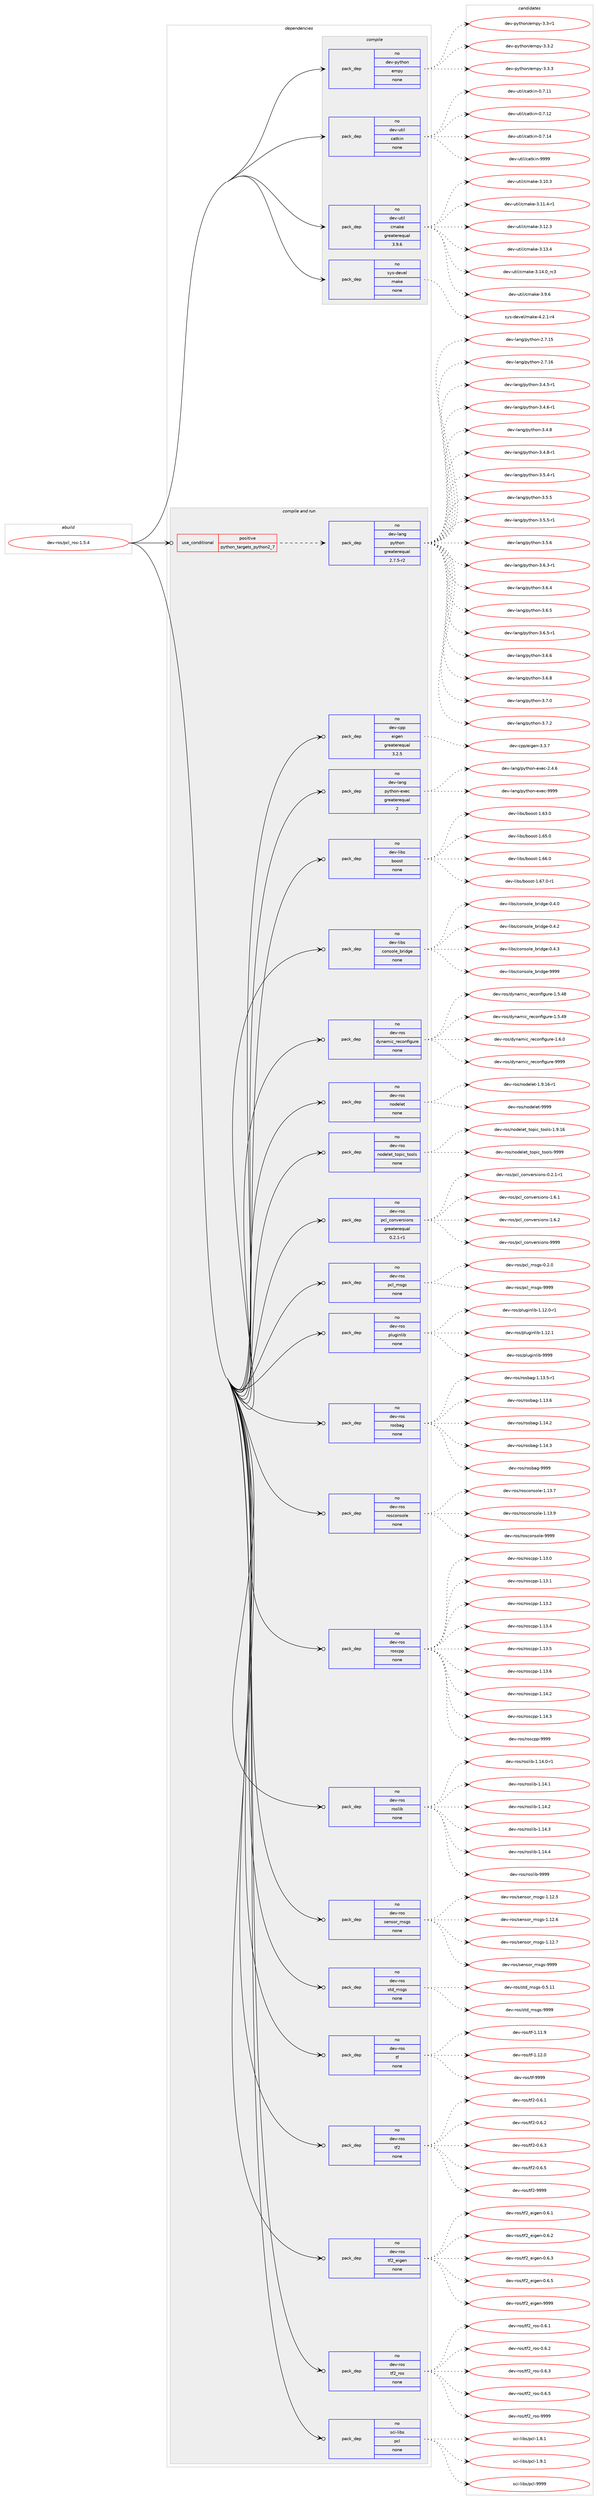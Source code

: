 digraph prolog {

# *************
# Graph options
# *************

newrank=true;
concentrate=true;
compound=true;
graph [rankdir=LR,fontname=Helvetica,fontsize=10,ranksep=1.5];#, ranksep=2.5, nodesep=0.2];
edge  [arrowhead=vee];
node  [fontname=Helvetica,fontsize=10];

# **********
# The ebuild
# **********

subgraph cluster_leftcol {
color=gray;
rank=same;
label=<<i>ebuild</i>>;
id [label="dev-ros/pcl_ros-1.5.4", color=red, width=4, href="../dev-ros/pcl_ros-1.5.4.svg"];
}

# ****************
# The dependencies
# ****************

subgraph cluster_midcol {
color=gray;
label=<<i>dependencies</i>>;
subgraph cluster_compile {
fillcolor="#eeeeee";
style=filled;
label=<<i>compile</i>>;
subgraph pack1048793 {
dependency1461510 [label=<<TABLE BORDER="0" CELLBORDER="1" CELLSPACING="0" CELLPADDING="4" WIDTH="220"><TR><TD ROWSPAN="6" CELLPADDING="30">pack_dep</TD></TR><TR><TD WIDTH="110">no</TD></TR><TR><TD>dev-python</TD></TR><TR><TD>empy</TD></TR><TR><TD>none</TD></TR><TR><TD></TD></TR></TABLE>>, shape=none, color=blue];
}
id:e -> dependency1461510:w [weight=20,style="solid",arrowhead="vee"];
subgraph pack1048794 {
dependency1461511 [label=<<TABLE BORDER="0" CELLBORDER="1" CELLSPACING="0" CELLPADDING="4" WIDTH="220"><TR><TD ROWSPAN="6" CELLPADDING="30">pack_dep</TD></TR><TR><TD WIDTH="110">no</TD></TR><TR><TD>dev-util</TD></TR><TR><TD>catkin</TD></TR><TR><TD>none</TD></TR><TR><TD></TD></TR></TABLE>>, shape=none, color=blue];
}
id:e -> dependency1461511:w [weight=20,style="solid",arrowhead="vee"];
subgraph pack1048795 {
dependency1461512 [label=<<TABLE BORDER="0" CELLBORDER="1" CELLSPACING="0" CELLPADDING="4" WIDTH="220"><TR><TD ROWSPAN="6" CELLPADDING="30">pack_dep</TD></TR><TR><TD WIDTH="110">no</TD></TR><TR><TD>dev-util</TD></TR><TR><TD>cmake</TD></TR><TR><TD>greaterequal</TD></TR><TR><TD>3.9.6</TD></TR></TABLE>>, shape=none, color=blue];
}
id:e -> dependency1461512:w [weight=20,style="solid",arrowhead="vee"];
subgraph pack1048796 {
dependency1461513 [label=<<TABLE BORDER="0" CELLBORDER="1" CELLSPACING="0" CELLPADDING="4" WIDTH="220"><TR><TD ROWSPAN="6" CELLPADDING="30">pack_dep</TD></TR><TR><TD WIDTH="110">no</TD></TR><TR><TD>sys-devel</TD></TR><TR><TD>make</TD></TR><TR><TD>none</TD></TR><TR><TD></TD></TR></TABLE>>, shape=none, color=blue];
}
id:e -> dependency1461513:w [weight=20,style="solid",arrowhead="vee"];
}
subgraph cluster_compileandrun {
fillcolor="#eeeeee";
style=filled;
label=<<i>compile and run</i>>;
subgraph cond389327 {
dependency1461514 [label=<<TABLE BORDER="0" CELLBORDER="1" CELLSPACING="0" CELLPADDING="4"><TR><TD ROWSPAN="3" CELLPADDING="10">use_conditional</TD></TR><TR><TD>positive</TD></TR><TR><TD>python_targets_python2_7</TD></TR></TABLE>>, shape=none, color=red];
subgraph pack1048797 {
dependency1461515 [label=<<TABLE BORDER="0" CELLBORDER="1" CELLSPACING="0" CELLPADDING="4" WIDTH="220"><TR><TD ROWSPAN="6" CELLPADDING="30">pack_dep</TD></TR><TR><TD WIDTH="110">no</TD></TR><TR><TD>dev-lang</TD></TR><TR><TD>python</TD></TR><TR><TD>greaterequal</TD></TR><TR><TD>2.7.5-r2</TD></TR></TABLE>>, shape=none, color=blue];
}
dependency1461514:e -> dependency1461515:w [weight=20,style="dashed",arrowhead="vee"];
}
id:e -> dependency1461514:w [weight=20,style="solid",arrowhead="odotvee"];
subgraph pack1048798 {
dependency1461516 [label=<<TABLE BORDER="0" CELLBORDER="1" CELLSPACING="0" CELLPADDING="4" WIDTH="220"><TR><TD ROWSPAN="6" CELLPADDING="30">pack_dep</TD></TR><TR><TD WIDTH="110">no</TD></TR><TR><TD>dev-cpp</TD></TR><TR><TD>eigen</TD></TR><TR><TD>greaterequal</TD></TR><TR><TD>3.2.5</TD></TR></TABLE>>, shape=none, color=blue];
}
id:e -> dependency1461516:w [weight=20,style="solid",arrowhead="odotvee"];
subgraph pack1048799 {
dependency1461517 [label=<<TABLE BORDER="0" CELLBORDER="1" CELLSPACING="0" CELLPADDING="4" WIDTH="220"><TR><TD ROWSPAN="6" CELLPADDING="30">pack_dep</TD></TR><TR><TD WIDTH="110">no</TD></TR><TR><TD>dev-lang</TD></TR><TR><TD>python-exec</TD></TR><TR><TD>greaterequal</TD></TR><TR><TD>2</TD></TR></TABLE>>, shape=none, color=blue];
}
id:e -> dependency1461517:w [weight=20,style="solid",arrowhead="odotvee"];
subgraph pack1048800 {
dependency1461518 [label=<<TABLE BORDER="0" CELLBORDER="1" CELLSPACING="0" CELLPADDING="4" WIDTH="220"><TR><TD ROWSPAN="6" CELLPADDING="30">pack_dep</TD></TR><TR><TD WIDTH="110">no</TD></TR><TR><TD>dev-libs</TD></TR><TR><TD>boost</TD></TR><TR><TD>none</TD></TR><TR><TD></TD></TR></TABLE>>, shape=none, color=blue];
}
id:e -> dependency1461518:w [weight=20,style="solid",arrowhead="odotvee"];
subgraph pack1048801 {
dependency1461519 [label=<<TABLE BORDER="0" CELLBORDER="1" CELLSPACING="0" CELLPADDING="4" WIDTH="220"><TR><TD ROWSPAN="6" CELLPADDING="30">pack_dep</TD></TR><TR><TD WIDTH="110">no</TD></TR><TR><TD>dev-libs</TD></TR><TR><TD>console_bridge</TD></TR><TR><TD>none</TD></TR><TR><TD></TD></TR></TABLE>>, shape=none, color=blue];
}
id:e -> dependency1461519:w [weight=20,style="solid",arrowhead="odotvee"];
subgraph pack1048802 {
dependency1461520 [label=<<TABLE BORDER="0" CELLBORDER="1" CELLSPACING="0" CELLPADDING="4" WIDTH="220"><TR><TD ROWSPAN="6" CELLPADDING="30">pack_dep</TD></TR><TR><TD WIDTH="110">no</TD></TR><TR><TD>dev-ros</TD></TR><TR><TD>dynamic_reconfigure</TD></TR><TR><TD>none</TD></TR><TR><TD></TD></TR></TABLE>>, shape=none, color=blue];
}
id:e -> dependency1461520:w [weight=20,style="solid",arrowhead="odotvee"];
subgraph pack1048803 {
dependency1461521 [label=<<TABLE BORDER="0" CELLBORDER="1" CELLSPACING="0" CELLPADDING="4" WIDTH="220"><TR><TD ROWSPAN="6" CELLPADDING="30">pack_dep</TD></TR><TR><TD WIDTH="110">no</TD></TR><TR><TD>dev-ros</TD></TR><TR><TD>nodelet</TD></TR><TR><TD>none</TD></TR><TR><TD></TD></TR></TABLE>>, shape=none, color=blue];
}
id:e -> dependency1461521:w [weight=20,style="solid",arrowhead="odotvee"];
subgraph pack1048804 {
dependency1461522 [label=<<TABLE BORDER="0" CELLBORDER="1" CELLSPACING="0" CELLPADDING="4" WIDTH="220"><TR><TD ROWSPAN="6" CELLPADDING="30">pack_dep</TD></TR><TR><TD WIDTH="110">no</TD></TR><TR><TD>dev-ros</TD></TR><TR><TD>nodelet_topic_tools</TD></TR><TR><TD>none</TD></TR><TR><TD></TD></TR></TABLE>>, shape=none, color=blue];
}
id:e -> dependency1461522:w [weight=20,style="solid",arrowhead="odotvee"];
subgraph pack1048805 {
dependency1461523 [label=<<TABLE BORDER="0" CELLBORDER="1" CELLSPACING="0" CELLPADDING="4" WIDTH="220"><TR><TD ROWSPAN="6" CELLPADDING="30">pack_dep</TD></TR><TR><TD WIDTH="110">no</TD></TR><TR><TD>dev-ros</TD></TR><TR><TD>pcl_conversions</TD></TR><TR><TD>greaterequal</TD></TR><TR><TD>0.2.1-r1</TD></TR></TABLE>>, shape=none, color=blue];
}
id:e -> dependency1461523:w [weight=20,style="solid",arrowhead="odotvee"];
subgraph pack1048806 {
dependency1461524 [label=<<TABLE BORDER="0" CELLBORDER="1" CELLSPACING="0" CELLPADDING="4" WIDTH="220"><TR><TD ROWSPAN="6" CELLPADDING="30">pack_dep</TD></TR><TR><TD WIDTH="110">no</TD></TR><TR><TD>dev-ros</TD></TR><TR><TD>pcl_msgs</TD></TR><TR><TD>none</TD></TR><TR><TD></TD></TR></TABLE>>, shape=none, color=blue];
}
id:e -> dependency1461524:w [weight=20,style="solid",arrowhead="odotvee"];
subgraph pack1048807 {
dependency1461525 [label=<<TABLE BORDER="0" CELLBORDER="1" CELLSPACING="0" CELLPADDING="4" WIDTH="220"><TR><TD ROWSPAN="6" CELLPADDING="30">pack_dep</TD></TR><TR><TD WIDTH="110">no</TD></TR><TR><TD>dev-ros</TD></TR><TR><TD>pluginlib</TD></TR><TR><TD>none</TD></TR><TR><TD></TD></TR></TABLE>>, shape=none, color=blue];
}
id:e -> dependency1461525:w [weight=20,style="solid",arrowhead="odotvee"];
subgraph pack1048808 {
dependency1461526 [label=<<TABLE BORDER="0" CELLBORDER="1" CELLSPACING="0" CELLPADDING="4" WIDTH="220"><TR><TD ROWSPAN="6" CELLPADDING="30">pack_dep</TD></TR><TR><TD WIDTH="110">no</TD></TR><TR><TD>dev-ros</TD></TR><TR><TD>rosbag</TD></TR><TR><TD>none</TD></TR><TR><TD></TD></TR></TABLE>>, shape=none, color=blue];
}
id:e -> dependency1461526:w [weight=20,style="solid",arrowhead="odotvee"];
subgraph pack1048809 {
dependency1461527 [label=<<TABLE BORDER="0" CELLBORDER="1" CELLSPACING="0" CELLPADDING="4" WIDTH="220"><TR><TD ROWSPAN="6" CELLPADDING="30">pack_dep</TD></TR><TR><TD WIDTH="110">no</TD></TR><TR><TD>dev-ros</TD></TR><TR><TD>rosconsole</TD></TR><TR><TD>none</TD></TR><TR><TD></TD></TR></TABLE>>, shape=none, color=blue];
}
id:e -> dependency1461527:w [weight=20,style="solid",arrowhead="odotvee"];
subgraph pack1048810 {
dependency1461528 [label=<<TABLE BORDER="0" CELLBORDER="1" CELLSPACING="0" CELLPADDING="4" WIDTH="220"><TR><TD ROWSPAN="6" CELLPADDING="30">pack_dep</TD></TR><TR><TD WIDTH="110">no</TD></TR><TR><TD>dev-ros</TD></TR><TR><TD>roscpp</TD></TR><TR><TD>none</TD></TR><TR><TD></TD></TR></TABLE>>, shape=none, color=blue];
}
id:e -> dependency1461528:w [weight=20,style="solid",arrowhead="odotvee"];
subgraph pack1048811 {
dependency1461529 [label=<<TABLE BORDER="0" CELLBORDER="1" CELLSPACING="0" CELLPADDING="4" WIDTH="220"><TR><TD ROWSPAN="6" CELLPADDING="30">pack_dep</TD></TR><TR><TD WIDTH="110">no</TD></TR><TR><TD>dev-ros</TD></TR><TR><TD>roslib</TD></TR><TR><TD>none</TD></TR><TR><TD></TD></TR></TABLE>>, shape=none, color=blue];
}
id:e -> dependency1461529:w [weight=20,style="solid",arrowhead="odotvee"];
subgraph pack1048812 {
dependency1461530 [label=<<TABLE BORDER="0" CELLBORDER="1" CELLSPACING="0" CELLPADDING="4" WIDTH="220"><TR><TD ROWSPAN="6" CELLPADDING="30">pack_dep</TD></TR><TR><TD WIDTH="110">no</TD></TR><TR><TD>dev-ros</TD></TR><TR><TD>sensor_msgs</TD></TR><TR><TD>none</TD></TR><TR><TD></TD></TR></TABLE>>, shape=none, color=blue];
}
id:e -> dependency1461530:w [weight=20,style="solid",arrowhead="odotvee"];
subgraph pack1048813 {
dependency1461531 [label=<<TABLE BORDER="0" CELLBORDER="1" CELLSPACING="0" CELLPADDING="4" WIDTH="220"><TR><TD ROWSPAN="6" CELLPADDING="30">pack_dep</TD></TR><TR><TD WIDTH="110">no</TD></TR><TR><TD>dev-ros</TD></TR><TR><TD>std_msgs</TD></TR><TR><TD>none</TD></TR><TR><TD></TD></TR></TABLE>>, shape=none, color=blue];
}
id:e -> dependency1461531:w [weight=20,style="solid",arrowhead="odotvee"];
subgraph pack1048814 {
dependency1461532 [label=<<TABLE BORDER="0" CELLBORDER="1" CELLSPACING="0" CELLPADDING="4" WIDTH="220"><TR><TD ROWSPAN="6" CELLPADDING="30">pack_dep</TD></TR><TR><TD WIDTH="110">no</TD></TR><TR><TD>dev-ros</TD></TR><TR><TD>tf</TD></TR><TR><TD>none</TD></TR><TR><TD></TD></TR></TABLE>>, shape=none, color=blue];
}
id:e -> dependency1461532:w [weight=20,style="solid",arrowhead="odotvee"];
subgraph pack1048815 {
dependency1461533 [label=<<TABLE BORDER="0" CELLBORDER="1" CELLSPACING="0" CELLPADDING="4" WIDTH="220"><TR><TD ROWSPAN="6" CELLPADDING="30">pack_dep</TD></TR><TR><TD WIDTH="110">no</TD></TR><TR><TD>dev-ros</TD></TR><TR><TD>tf2</TD></TR><TR><TD>none</TD></TR><TR><TD></TD></TR></TABLE>>, shape=none, color=blue];
}
id:e -> dependency1461533:w [weight=20,style="solid",arrowhead="odotvee"];
subgraph pack1048816 {
dependency1461534 [label=<<TABLE BORDER="0" CELLBORDER="1" CELLSPACING="0" CELLPADDING="4" WIDTH="220"><TR><TD ROWSPAN="6" CELLPADDING="30">pack_dep</TD></TR><TR><TD WIDTH="110">no</TD></TR><TR><TD>dev-ros</TD></TR><TR><TD>tf2_eigen</TD></TR><TR><TD>none</TD></TR><TR><TD></TD></TR></TABLE>>, shape=none, color=blue];
}
id:e -> dependency1461534:w [weight=20,style="solid",arrowhead="odotvee"];
subgraph pack1048817 {
dependency1461535 [label=<<TABLE BORDER="0" CELLBORDER="1" CELLSPACING="0" CELLPADDING="4" WIDTH="220"><TR><TD ROWSPAN="6" CELLPADDING="30">pack_dep</TD></TR><TR><TD WIDTH="110">no</TD></TR><TR><TD>dev-ros</TD></TR><TR><TD>tf2_ros</TD></TR><TR><TD>none</TD></TR><TR><TD></TD></TR></TABLE>>, shape=none, color=blue];
}
id:e -> dependency1461535:w [weight=20,style="solid",arrowhead="odotvee"];
subgraph pack1048818 {
dependency1461536 [label=<<TABLE BORDER="0" CELLBORDER="1" CELLSPACING="0" CELLPADDING="4" WIDTH="220"><TR><TD ROWSPAN="6" CELLPADDING="30">pack_dep</TD></TR><TR><TD WIDTH="110">no</TD></TR><TR><TD>sci-libs</TD></TR><TR><TD>pcl</TD></TR><TR><TD>none</TD></TR><TR><TD></TD></TR></TABLE>>, shape=none, color=blue];
}
id:e -> dependency1461536:w [weight=20,style="solid",arrowhead="odotvee"];
}
subgraph cluster_run {
fillcolor="#eeeeee";
style=filled;
label=<<i>run</i>>;
}
}

# **************
# The candidates
# **************

subgraph cluster_choices {
rank=same;
color=gray;
label=<<i>candidates</i>>;

subgraph choice1048793 {
color=black;
nodesep=1;
choice1001011184511212111610411111047101109112121455146514511449 [label="dev-python/empy-3.3-r1", color=red, width=4,href="../dev-python/empy-3.3-r1.svg"];
choice1001011184511212111610411111047101109112121455146514650 [label="dev-python/empy-3.3.2", color=red, width=4,href="../dev-python/empy-3.3.2.svg"];
choice1001011184511212111610411111047101109112121455146514651 [label="dev-python/empy-3.3.3", color=red, width=4,href="../dev-python/empy-3.3.3.svg"];
dependency1461510:e -> choice1001011184511212111610411111047101109112121455146514511449:w [style=dotted,weight="100"];
dependency1461510:e -> choice1001011184511212111610411111047101109112121455146514650:w [style=dotted,weight="100"];
dependency1461510:e -> choice1001011184511212111610411111047101109112121455146514651:w [style=dotted,weight="100"];
}
subgraph choice1048794 {
color=black;
nodesep=1;
choice1001011184511711610510847999711610710511045484655464949 [label="dev-util/catkin-0.7.11", color=red, width=4,href="../dev-util/catkin-0.7.11.svg"];
choice1001011184511711610510847999711610710511045484655464950 [label="dev-util/catkin-0.7.12", color=red, width=4,href="../dev-util/catkin-0.7.12.svg"];
choice1001011184511711610510847999711610710511045484655464952 [label="dev-util/catkin-0.7.14", color=red, width=4,href="../dev-util/catkin-0.7.14.svg"];
choice100101118451171161051084799971161071051104557575757 [label="dev-util/catkin-9999", color=red, width=4,href="../dev-util/catkin-9999.svg"];
dependency1461511:e -> choice1001011184511711610510847999711610710511045484655464949:w [style=dotted,weight="100"];
dependency1461511:e -> choice1001011184511711610510847999711610710511045484655464950:w [style=dotted,weight="100"];
dependency1461511:e -> choice1001011184511711610510847999711610710511045484655464952:w [style=dotted,weight="100"];
dependency1461511:e -> choice100101118451171161051084799971161071051104557575757:w [style=dotted,weight="100"];
}
subgraph choice1048795 {
color=black;
nodesep=1;
choice1001011184511711610510847991099710710145514649484651 [label="dev-util/cmake-3.10.3", color=red, width=4,href="../dev-util/cmake-3.10.3.svg"];
choice10010111845117116105108479910997107101455146494946524511449 [label="dev-util/cmake-3.11.4-r1", color=red, width=4,href="../dev-util/cmake-3.11.4-r1.svg"];
choice1001011184511711610510847991099710710145514649504651 [label="dev-util/cmake-3.12.3", color=red, width=4,href="../dev-util/cmake-3.12.3.svg"];
choice1001011184511711610510847991099710710145514649514652 [label="dev-util/cmake-3.13.4", color=red, width=4,href="../dev-util/cmake-3.13.4.svg"];
choice1001011184511711610510847991099710710145514649524648951149951 [label="dev-util/cmake-3.14.0_rc3", color=red, width=4,href="../dev-util/cmake-3.14.0_rc3.svg"];
choice10010111845117116105108479910997107101455146574654 [label="dev-util/cmake-3.9.6", color=red, width=4,href="../dev-util/cmake-3.9.6.svg"];
dependency1461512:e -> choice1001011184511711610510847991099710710145514649484651:w [style=dotted,weight="100"];
dependency1461512:e -> choice10010111845117116105108479910997107101455146494946524511449:w [style=dotted,weight="100"];
dependency1461512:e -> choice1001011184511711610510847991099710710145514649504651:w [style=dotted,weight="100"];
dependency1461512:e -> choice1001011184511711610510847991099710710145514649514652:w [style=dotted,weight="100"];
dependency1461512:e -> choice1001011184511711610510847991099710710145514649524648951149951:w [style=dotted,weight="100"];
dependency1461512:e -> choice10010111845117116105108479910997107101455146574654:w [style=dotted,weight="100"];
}
subgraph choice1048796 {
color=black;
nodesep=1;
choice1151211154510010111810110847109971071014552465046494511452 [label="sys-devel/make-4.2.1-r4", color=red, width=4,href="../sys-devel/make-4.2.1-r4.svg"];
dependency1461513:e -> choice1151211154510010111810110847109971071014552465046494511452:w [style=dotted,weight="100"];
}
subgraph choice1048797 {
color=black;
nodesep=1;
choice10010111845108971101034711212111610411111045504655464953 [label="dev-lang/python-2.7.15", color=red, width=4,href="../dev-lang/python-2.7.15.svg"];
choice10010111845108971101034711212111610411111045504655464954 [label="dev-lang/python-2.7.16", color=red, width=4,href="../dev-lang/python-2.7.16.svg"];
choice1001011184510897110103471121211161041111104551465246534511449 [label="dev-lang/python-3.4.5-r1", color=red, width=4,href="../dev-lang/python-3.4.5-r1.svg"];
choice1001011184510897110103471121211161041111104551465246544511449 [label="dev-lang/python-3.4.6-r1", color=red, width=4,href="../dev-lang/python-3.4.6-r1.svg"];
choice100101118451089711010347112121116104111110455146524656 [label="dev-lang/python-3.4.8", color=red, width=4,href="../dev-lang/python-3.4.8.svg"];
choice1001011184510897110103471121211161041111104551465246564511449 [label="dev-lang/python-3.4.8-r1", color=red, width=4,href="../dev-lang/python-3.4.8-r1.svg"];
choice1001011184510897110103471121211161041111104551465346524511449 [label="dev-lang/python-3.5.4-r1", color=red, width=4,href="../dev-lang/python-3.5.4-r1.svg"];
choice100101118451089711010347112121116104111110455146534653 [label="dev-lang/python-3.5.5", color=red, width=4,href="../dev-lang/python-3.5.5.svg"];
choice1001011184510897110103471121211161041111104551465346534511449 [label="dev-lang/python-3.5.5-r1", color=red, width=4,href="../dev-lang/python-3.5.5-r1.svg"];
choice100101118451089711010347112121116104111110455146534654 [label="dev-lang/python-3.5.6", color=red, width=4,href="../dev-lang/python-3.5.6.svg"];
choice1001011184510897110103471121211161041111104551465446514511449 [label="dev-lang/python-3.6.3-r1", color=red, width=4,href="../dev-lang/python-3.6.3-r1.svg"];
choice100101118451089711010347112121116104111110455146544652 [label="dev-lang/python-3.6.4", color=red, width=4,href="../dev-lang/python-3.6.4.svg"];
choice100101118451089711010347112121116104111110455146544653 [label="dev-lang/python-3.6.5", color=red, width=4,href="../dev-lang/python-3.6.5.svg"];
choice1001011184510897110103471121211161041111104551465446534511449 [label="dev-lang/python-3.6.5-r1", color=red, width=4,href="../dev-lang/python-3.6.5-r1.svg"];
choice100101118451089711010347112121116104111110455146544654 [label="dev-lang/python-3.6.6", color=red, width=4,href="../dev-lang/python-3.6.6.svg"];
choice100101118451089711010347112121116104111110455146544656 [label="dev-lang/python-3.6.8", color=red, width=4,href="../dev-lang/python-3.6.8.svg"];
choice100101118451089711010347112121116104111110455146554648 [label="dev-lang/python-3.7.0", color=red, width=4,href="../dev-lang/python-3.7.0.svg"];
choice100101118451089711010347112121116104111110455146554650 [label="dev-lang/python-3.7.2", color=red, width=4,href="../dev-lang/python-3.7.2.svg"];
dependency1461515:e -> choice10010111845108971101034711212111610411111045504655464953:w [style=dotted,weight="100"];
dependency1461515:e -> choice10010111845108971101034711212111610411111045504655464954:w [style=dotted,weight="100"];
dependency1461515:e -> choice1001011184510897110103471121211161041111104551465246534511449:w [style=dotted,weight="100"];
dependency1461515:e -> choice1001011184510897110103471121211161041111104551465246544511449:w [style=dotted,weight="100"];
dependency1461515:e -> choice100101118451089711010347112121116104111110455146524656:w [style=dotted,weight="100"];
dependency1461515:e -> choice1001011184510897110103471121211161041111104551465246564511449:w [style=dotted,weight="100"];
dependency1461515:e -> choice1001011184510897110103471121211161041111104551465346524511449:w [style=dotted,weight="100"];
dependency1461515:e -> choice100101118451089711010347112121116104111110455146534653:w [style=dotted,weight="100"];
dependency1461515:e -> choice1001011184510897110103471121211161041111104551465346534511449:w [style=dotted,weight="100"];
dependency1461515:e -> choice100101118451089711010347112121116104111110455146534654:w [style=dotted,weight="100"];
dependency1461515:e -> choice1001011184510897110103471121211161041111104551465446514511449:w [style=dotted,weight="100"];
dependency1461515:e -> choice100101118451089711010347112121116104111110455146544652:w [style=dotted,weight="100"];
dependency1461515:e -> choice100101118451089711010347112121116104111110455146544653:w [style=dotted,weight="100"];
dependency1461515:e -> choice1001011184510897110103471121211161041111104551465446534511449:w [style=dotted,weight="100"];
dependency1461515:e -> choice100101118451089711010347112121116104111110455146544654:w [style=dotted,weight="100"];
dependency1461515:e -> choice100101118451089711010347112121116104111110455146544656:w [style=dotted,weight="100"];
dependency1461515:e -> choice100101118451089711010347112121116104111110455146554648:w [style=dotted,weight="100"];
dependency1461515:e -> choice100101118451089711010347112121116104111110455146554650:w [style=dotted,weight="100"];
}
subgraph choice1048798 {
color=black;
nodesep=1;
choice100101118459911211247101105103101110455146514655 [label="dev-cpp/eigen-3.3.7", color=red, width=4,href="../dev-cpp/eigen-3.3.7.svg"];
dependency1461516:e -> choice100101118459911211247101105103101110455146514655:w [style=dotted,weight="100"];
}
subgraph choice1048799 {
color=black;
nodesep=1;
choice1001011184510897110103471121211161041111104510112010199455046524654 [label="dev-lang/python-exec-2.4.6", color=red, width=4,href="../dev-lang/python-exec-2.4.6.svg"];
choice10010111845108971101034711212111610411111045101120101994557575757 [label="dev-lang/python-exec-9999", color=red, width=4,href="../dev-lang/python-exec-9999.svg"];
dependency1461517:e -> choice1001011184510897110103471121211161041111104510112010199455046524654:w [style=dotted,weight="100"];
dependency1461517:e -> choice10010111845108971101034711212111610411111045101120101994557575757:w [style=dotted,weight="100"];
}
subgraph choice1048800 {
color=black;
nodesep=1;
choice1001011184510810598115479811111111511645494654514648 [label="dev-libs/boost-1.63.0", color=red, width=4,href="../dev-libs/boost-1.63.0.svg"];
choice1001011184510810598115479811111111511645494654534648 [label="dev-libs/boost-1.65.0", color=red, width=4,href="../dev-libs/boost-1.65.0.svg"];
choice1001011184510810598115479811111111511645494654544648 [label="dev-libs/boost-1.66.0", color=red, width=4,href="../dev-libs/boost-1.66.0.svg"];
choice10010111845108105981154798111111115116454946545546484511449 [label="dev-libs/boost-1.67.0-r1", color=red, width=4,href="../dev-libs/boost-1.67.0-r1.svg"];
dependency1461518:e -> choice1001011184510810598115479811111111511645494654514648:w [style=dotted,weight="100"];
dependency1461518:e -> choice1001011184510810598115479811111111511645494654534648:w [style=dotted,weight="100"];
dependency1461518:e -> choice1001011184510810598115479811111111511645494654544648:w [style=dotted,weight="100"];
dependency1461518:e -> choice10010111845108105981154798111111115116454946545546484511449:w [style=dotted,weight="100"];
}
subgraph choice1048801 {
color=black;
nodesep=1;
choice100101118451081059811547991111101151111081019598114105100103101454846524648 [label="dev-libs/console_bridge-0.4.0", color=red, width=4,href="../dev-libs/console_bridge-0.4.0.svg"];
choice100101118451081059811547991111101151111081019598114105100103101454846524650 [label="dev-libs/console_bridge-0.4.2", color=red, width=4,href="../dev-libs/console_bridge-0.4.2.svg"];
choice100101118451081059811547991111101151111081019598114105100103101454846524651 [label="dev-libs/console_bridge-0.4.3", color=red, width=4,href="../dev-libs/console_bridge-0.4.3.svg"];
choice1001011184510810598115479911111011511110810195981141051001031014557575757 [label="dev-libs/console_bridge-9999", color=red, width=4,href="../dev-libs/console_bridge-9999.svg"];
dependency1461519:e -> choice100101118451081059811547991111101151111081019598114105100103101454846524648:w [style=dotted,weight="100"];
dependency1461519:e -> choice100101118451081059811547991111101151111081019598114105100103101454846524650:w [style=dotted,weight="100"];
dependency1461519:e -> choice100101118451081059811547991111101151111081019598114105100103101454846524651:w [style=dotted,weight="100"];
dependency1461519:e -> choice1001011184510810598115479911111011511110810195981141051001031014557575757:w [style=dotted,weight="100"];
}
subgraph choice1048802 {
color=black;
nodesep=1;
choice10010111845114111115471001211109710910599951141019911111010210510311711410145494653465256 [label="dev-ros/dynamic_reconfigure-1.5.48", color=red, width=4,href="../dev-ros/dynamic_reconfigure-1.5.48.svg"];
choice10010111845114111115471001211109710910599951141019911111010210510311711410145494653465257 [label="dev-ros/dynamic_reconfigure-1.5.49", color=red, width=4,href="../dev-ros/dynamic_reconfigure-1.5.49.svg"];
choice100101118451141111154710012111097109105999511410199111110102105103117114101454946544648 [label="dev-ros/dynamic_reconfigure-1.6.0", color=red, width=4,href="../dev-ros/dynamic_reconfigure-1.6.0.svg"];
choice1001011184511411111547100121110971091059995114101991111101021051031171141014557575757 [label="dev-ros/dynamic_reconfigure-9999", color=red, width=4,href="../dev-ros/dynamic_reconfigure-9999.svg"];
dependency1461520:e -> choice10010111845114111115471001211109710910599951141019911111010210510311711410145494653465256:w [style=dotted,weight="100"];
dependency1461520:e -> choice10010111845114111115471001211109710910599951141019911111010210510311711410145494653465257:w [style=dotted,weight="100"];
dependency1461520:e -> choice100101118451141111154710012111097109105999511410199111110102105103117114101454946544648:w [style=dotted,weight="100"];
dependency1461520:e -> choice1001011184511411111547100121110971091059995114101991111101021051031171141014557575757:w [style=dotted,weight="100"];
}
subgraph choice1048803 {
color=black;
nodesep=1;
choice1001011184511411111547110111100101108101116454946574649544511449 [label="dev-ros/nodelet-1.9.16-r1", color=red, width=4,href="../dev-ros/nodelet-1.9.16-r1.svg"];
choice10010111845114111115471101111001011081011164557575757 [label="dev-ros/nodelet-9999", color=red, width=4,href="../dev-ros/nodelet-9999.svg"];
dependency1461521:e -> choice1001011184511411111547110111100101108101116454946574649544511449:w [style=dotted,weight="100"];
dependency1461521:e -> choice10010111845114111115471101111001011081011164557575757:w [style=dotted,weight="100"];
}
subgraph choice1048804 {
color=black;
nodesep=1;
choice100101118451141111154711011110010110810111695116111112105999511611111110811545494657464954 [label="dev-ros/nodelet_topic_tools-1.9.16", color=red, width=4,href="../dev-ros/nodelet_topic_tools-1.9.16.svg"];
choice10010111845114111115471101111001011081011169511611111210599951161111111081154557575757 [label="dev-ros/nodelet_topic_tools-9999", color=red, width=4,href="../dev-ros/nodelet_topic_tools-9999.svg"];
dependency1461522:e -> choice100101118451141111154711011110010110810111695116111112105999511611111110811545494657464954:w [style=dotted,weight="100"];
dependency1461522:e -> choice10010111845114111115471101111001011081011169511611111210599951161111111081154557575757:w [style=dotted,weight="100"];
}
subgraph choice1048805 {
color=black;
nodesep=1;
choice10010111845114111115471129910895991111101181011141151051111101154548465046494511449 [label="dev-ros/pcl_conversions-0.2.1-r1", color=red, width=4,href="../dev-ros/pcl_conversions-0.2.1-r1.svg"];
choice1001011184511411111547112991089599111110118101114115105111110115454946544649 [label="dev-ros/pcl_conversions-1.6.1", color=red, width=4,href="../dev-ros/pcl_conversions-1.6.1.svg"];
choice1001011184511411111547112991089599111110118101114115105111110115454946544650 [label="dev-ros/pcl_conversions-1.6.2", color=red, width=4,href="../dev-ros/pcl_conversions-1.6.2.svg"];
choice10010111845114111115471129910895991111101181011141151051111101154557575757 [label="dev-ros/pcl_conversions-9999", color=red, width=4,href="../dev-ros/pcl_conversions-9999.svg"];
dependency1461523:e -> choice10010111845114111115471129910895991111101181011141151051111101154548465046494511449:w [style=dotted,weight="100"];
dependency1461523:e -> choice1001011184511411111547112991089599111110118101114115105111110115454946544649:w [style=dotted,weight="100"];
dependency1461523:e -> choice1001011184511411111547112991089599111110118101114115105111110115454946544650:w [style=dotted,weight="100"];
dependency1461523:e -> choice10010111845114111115471129910895991111101181011141151051111101154557575757:w [style=dotted,weight="100"];
}
subgraph choice1048806 {
color=black;
nodesep=1;
choice10010111845114111115471129910895109115103115454846504648 [label="dev-ros/pcl_msgs-0.2.0", color=red, width=4,href="../dev-ros/pcl_msgs-0.2.0.svg"];
choice100101118451141111154711299108951091151031154557575757 [label="dev-ros/pcl_msgs-9999", color=red, width=4,href="../dev-ros/pcl_msgs-9999.svg"];
dependency1461524:e -> choice10010111845114111115471129910895109115103115454846504648:w [style=dotted,weight="100"];
dependency1461524:e -> choice100101118451141111154711299108951091151031154557575757:w [style=dotted,weight="100"];
}
subgraph choice1048807 {
color=black;
nodesep=1;
choice100101118451141111154711210811710310511010810598454946495046484511449 [label="dev-ros/pluginlib-1.12.0-r1", color=red, width=4,href="../dev-ros/pluginlib-1.12.0-r1.svg"];
choice10010111845114111115471121081171031051101081059845494649504649 [label="dev-ros/pluginlib-1.12.1", color=red, width=4,href="../dev-ros/pluginlib-1.12.1.svg"];
choice1001011184511411111547112108117103105110108105984557575757 [label="dev-ros/pluginlib-9999", color=red, width=4,href="../dev-ros/pluginlib-9999.svg"];
dependency1461525:e -> choice100101118451141111154711210811710310511010810598454946495046484511449:w [style=dotted,weight="100"];
dependency1461525:e -> choice10010111845114111115471121081171031051101081059845494649504649:w [style=dotted,weight="100"];
dependency1461525:e -> choice1001011184511411111547112108117103105110108105984557575757:w [style=dotted,weight="100"];
}
subgraph choice1048808 {
color=black;
nodesep=1;
choice10010111845114111115471141111159897103454946495146534511449 [label="dev-ros/rosbag-1.13.5-r1", color=red, width=4,href="../dev-ros/rosbag-1.13.5-r1.svg"];
choice1001011184511411111547114111115989710345494649514654 [label="dev-ros/rosbag-1.13.6", color=red, width=4,href="../dev-ros/rosbag-1.13.6.svg"];
choice1001011184511411111547114111115989710345494649524650 [label="dev-ros/rosbag-1.14.2", color=red, width=4,href="../dev-ros/rosbag-1.14.2.svg"];
choice1001011184511411111547114111115989710345494649524651 [label="dev-ros/rosbag-1.14.3", color=red, width=4,href="../dev-ros/rosbag-1.14.3.svg"];
choice100101118451141111154711411111598971034557575757 [label="dev-ros/rosbag-9999", color=red, width=4,href="../dev-ros/rosbag-9999.svg"];
dependency1461526:e -> choice10010111845114111115471141111159897103454946495146534511449:w [style=dotted,weight="100"];
dependency1461526:e -> choice1001011184511411111547114111115989710345494649514654:w [style=dotted,weight="100"];
dependency1461526:e -> choice1001011184511411111547114111115989710345494649524650:w [style=dotted,weight="100"];
dependency1461526:e -> choice1001011184511411111547114111115989710345494649524651:w [style=dotted,weight="100"];
dependency1461526:e -> choice100101118451141111154711411111598971034557575757:w [style=dotted,weight="100"];
}
subgraph choice1048809 {
color=black;
nodesep=1;
choice10010111845114111115471141111159911111011511110810145494649514655 [label="dev-ros/rosconsole-1.13.7", color=red, width=4,href="../dev-ros/rosconsole-1.13.7.svg"];
choice10010111845114111115471141111159911111011511110810145494649514657 [label="dev-ros/rosconsole-1.13.9", color=red, width=4,href="../dev-ros/rosconsole-1.13.9.svg"];
choice1001011184511411111547114111115991111101151111081014557575757 [label="dev-ros/rosconsole-9999", color=red, width=4,href="../dev-ros/rosconsole-9999.svg"];
dependency1461527:e -> choice10010111845114111115471141111159911111011511110810145494649514655:w [style=dotted,weight="100"];
dependency1461527:e -> choice10010111845114111115471141111159911111011511110810145494649514657:w [style=dotted,weight="100"];
dependency1461527:e -> choice1001011184511411111547114111115991111101151111081014557575757:w [style=dotted,weight="100"];
}
subgraph choice1048810 {
color=black;
nodesep=1;
choice10010111845114111115471141111159911211245494649514648 [label="dev-ros/roscpp-1.13.0", color=red, width=4,href="../dev-ros/roscpp-1.13.0.svg"];
choice10010111845114111115471141111159911211245494649514649 [label="dev-ros/roscpp-1.13.1", color=red, width=4,href="../dev-ros/roscpp-1.13.1.svg"];
choice10010111845114111115471141111159911211245494649514650 [label="dev-ros/roscpp-1.13.2", color=red, width=4,href="../dev-ros/roscpp-1.13.2.svg"];
choice10010111845114111115471141111159911211245494649514652 [label="dev-ros/roscpp-1.13.4", color=red, width=4,href="../dev-ros/roscpp-1.13.4.svg"];
choice10010111845114111115471141111159911211245494649514653 [label="dev-ros/roscpp-1.13.5", color=red, width=4,href="../dev-ros/roscpp-1.13.5.svg"];
choice10010111845114111115471141111159911211245494649514654 [label="dev-ros/roscpp-1.13.6", color=red, width=4,href="../dev-ros/roscpp-1.13.6.svg"];
choice10010111845114111115471141111159911211245494649524650 [label="dev-ros/roscpp-1.14.2", color=red, width=4,href="../dev-ros/roscpp-1.14.2.svg"];
choice10010111845114111115471141111159911211245494649524651 [label="dev-ros/roscpp-1.14.3", color=red, width=4,href="../dev-ros/roscpp-1.14.3.svg"];
choice1001011184511411111547114111115991121124557575757 [label="dev-ros/roscpp-9999", color=red, width=4,href="../dev-ros/roscpp-9999.svg"];
dependency1461528:e -> choice10010111845114111115471141111159911211245494649514648:w [style=dotted,weight="100"];
dependency1461528:e -> choice10010111845114111115471141111159911211245494649514649:w [style=dotted,weight="100"];
dependency1461528:e -> choice10010111845114111115471141111159911211245494649514650:w [style=dotted,weight="100"];
dependency1461528:e -> choice10010111845114111115471141111159911211245494649514652:w [style=dotted,weight="100"];
dependency1461528:e -> choice10010111845114111115471141111159911211245494649514653:w [style=dotted,weight="100"];
dependency1461528:e -> choice10010111845114111115471141111159911211245494649514654:w [style=dotted,weight="100"];
dependency1461528:e -> choice10010111845114111115471141111159911211245494649524650:w [style=dotted,weight="100"];
dependency1461528:e -> choice10010111845114111115471141111159911211245494649524651:w [style=dotted,weight="100"];
dependency1461528:e -> choice1001011184511411111547114111115991121124557575757:w [style=dotted,weight="100"];
}
subgraph choice1048811 {
color=black;
nodesep=1;
choice100101118451141111154711411111510810598454946495246484511449 [label="dev-ros/roslib-1.14.0-r1", color=red, width=4,href="../dev-ros/roslib-1.14.0-r1.svg"];
choice10010111845114111115471141111151081059845494649524649 [label="dev-ros/roslib-1.14.1", color=red, width=4,href="../dev-ros/roslib-1.14.1.svg"];
choice10010111845114111115471141111151081059845494649524650 [label="dev-ros/roslib-1.14.2", color=red, width=4,href="../dev-ros/roslib-1.14.2.svg"];
choice10010111845114111115471141111151081059845494649524651 [label="dev-ros/roslib-1.14.3", color=red, width=4,href="../dev-ros/roslib-1.14.3.svg"];
choice10010111845114111115471141111151081059845494649524652 [label="dev-ros/roslib-1.14.4", color=red, width=4,href="../dev-ros/roslib-1.14.4.svg"];
choice1001011184511411111547114111115108105984557575757 [label="dev-ros/roslib-9999", color=red, width=4,href="../dev-ros/roslib-9999.svg"];
dependency1461529:e -> choice100101118451141111154711411111510810598454946495246484511449:w [style=dotted,weight="100"];
dependency1461529:e -> choice10010111845114111115471141111151081059845494649524649:w [style=dotted,weight="100"];
dependency1461529:e -> choice10010111845114111115471141111151081059845494649524650:w [style=dotted,weight="100"];
dependency1461529:e -> choice10010111845114111115471141111151081059845494649524651:w [style=dotted,weight="100"];
dependency1461529:e -> choice10010111845114111115471141111151081059845494649524652:w [style=dotted,weight="100"];
dependency1461529:e -> choice1001011184511411111547114111115108105984557575757:w [style=dotted,weight="100"];
}
subgraph choice1048812 {
color=black;
nodesep=1;
choice10010111845114111115471151011101151111149510911510311545494649504653 [label="dev-ros/sensor_msgs-1.12.5", color=red, width=4,href="../dev-ros/sensor_msgs-1.12.5.svg"];
choice10010111845114111115471151011101151111149510911510311545494649504654 [label="dev-ros/sensor_msgs-1.12.6", color=red, width=4,href="../dev-ros/sensor_msgs-1.12.6.svg"];
choice10010111845114111115471151011101151111149510911510311545494649504655 [label="dev-ros/sensor_msgs-1.12.7", color=red, width=4,href="../dev-ros/sensor_msgs-1.12.7.svg"];
choice1001011184511411111547115101110115111114951091151031154557575757 [label="dev-ros/sensor_msgs-9999", color=red, width=4,href="../dev-ros/sensor_msgs-9999.svg"];
dependency1461530:e -> choice10010111845114111115471151011101151111149510911510311545494649504653:w [style=dotted,weight="100"];
dependency1461530:e -> choice10010111845114111115471151011101151111149510911510311545494649504654:w [style=dotted,weight="100"];
dependency1461530:e -> choice10010111845114111115471151011101151111149510911510311545494649504655:w [style=dotted,weight="100"];
dependency1461530:e -> choice1001011184511411111547115101110115111114951091151031154557575757:w [style=dotted,weight="100"];
}
subgraph choice1048813 {
color=black;
nodesep=1;
choice10010111845114111115471151161009510911510311545484653464949 [label="dev-ros/std_msgs-0.5.11", color=red, width=4,href="../dev-ros/std_msgs-0.5.11.svg"];
choice1001011184511411111547115116100951091151031154557575757 [label="dev-ros/std_msgs-9999", color=red, width=4,href="../dev-ros/std_msgs-9999.svg"];
dependency1461531:e -> choice10010111845114111115471151161009510911510311545484653464949:w [style=dotted,weight="100"];
dependency1461531:e -> choice1001011184511411111547115116100951091151031154557575757:w [style=dotted,weight="100"];
}
subgraph choice1048814 {
color=black;
nodesep=1;
choice100101118451141111154711610245494649494657 [label="dev-ros/tf-1.11.9", color=red, width=4,href="../dev-ros/tf-1.11.9.svg"];
choice100101118451141111154711610245494649504648 [label="dev-ros/tf-1.12.0", color=red, width=4,href="../dev-ros/tf-1.12.0.svg"];
choice10010111845114111115471161024557575757 [label="dev-ros/tf-9999", color=red, width=4,href="../dev-ros/tf-9999.svg"];
dependency1461532:e -> choice100101118451141111154711610245494649494657:w [style=dotted,weight="100"];
dependency1461532:e -> choice100101118451141111154711610245494649504648:w [style=dotted,weight="100"];
dependency1461532:e -> choice10010111845114111115471161024557575757:w [style=dotted,weight="100"];
}
subgraph choice1048815 {
color=black;
nodesep=1;
choice100101118451141111154711610250454846544649 [label="dev-ros/tf2-0.6.1", color=red, width=4,href="../dev-ros/tf2-0.6.1.svg"];
choice100101118451141111154711610250454846544650 [label="dev-ros/tf2-0.6.2", color=red, width=4,href="../dev-ros/tf2-0.6.2.svg"];
choice100101118451141111154711610250454846544651 [label="dev-ros/tf2-0.6.3", color=red, width=4,href="../dev-ros/tf2-0.6.3.svg"];
choice100101118451141111154711610250454846544653 [label="dev-ros/tf2-0.6.5", color=red, width=4,href="../dev-ros/tf2-0.6.5.svg"];
choice1001011184511411111547116102504557575757 [label="dev-ros/tf2-9999", color=red, width=4,href="../dev-ros/tf2-9999.svg"];
dependency1461533:e -> choice100101118451141111154711610250454846544649:w [style=dotted,weight="100"];
dependency1461533:e -> choice100101118451141111154711610250454846544650:w [style=dotted,weight="100"];
dependency1461533:e -> choice100101118451141111154711610250454846544651:w [style=dotted,weight="100"];
dependency1461533:e -> choice100101118451141111154711610250454846544653:w [style=dotted,weight="100"];
dependency1461533:e -> choice1001011184511411111547116102504557575757:w [style=dotted,weight="100"];
}
subgraph choice1048816 {
color=black;
nodesep=1;
choice10010111845114111115471161025095101105103101110454846544649 [label="dev-ros/tf2_eigen-0.6.1", color=red, width=4,href="../dev-ros/tf2_eigen-0.6.1.svg"];
choice10010111845114111115471161025095101105103101110454846544650 [label="dev-ros/tf2_eigen-0.6.2", color=red, width=4,href="../dev-ros/tf2_eigen-0.6.2.svg"];
choice10010111845114111115471161025095101105103101110454846544651 [label="dev-ros/tf2_eigen-0.6.3", color=red, width=4,href="../dev-ros/tf2_eigen-0.6.3.svg"];
choice10010111845114111115471161025095101105103101110454846544653 [label="dev-ros/tf2_eigen-0.6.5", color=red, width=4,href="../dev-ros/tf2_eigen-0.6.5.svg"];
choice100101118451141111154711610250951011051031011104557575757 [label="dev-ros/tf2_eigen-9999", color=red, width=4,href="../dev-ros/tf2_eigen-9999.svg"];
dependency1461534:e -> choice10010111845114111115471161025095101105103101110454846544649:w [style=dotted,weight="100"];
dependency1461534:e -> choice10010111845114111115471161025095101105103101110454846544650:w [style=dotted,weight="100"];
dependency1461534:e -> choice10010111845114111115471161025095101105103101110454846544651:w [style=dotted,weight="100"];
dependency1461534:e -> choice10010111845114111115471161025095101105103101110454846544653:w [style=dotted,weight="100"];
dependency1461534:e -> choice100101118451141111154711610250951011051031011104557575757:w [style=dotted,weight="100"];
}
subgraph choice1048817 {
color=black;
nodesep=1;
choice10010111845114111115471161025095114111115454846544649 [label="dev-ros/tf2_ros-0.6.1", color=red, width=4,href="../dev-ros/tf2_ros-0.6.1.svg"];
choice10010111845114111115471161025095114111115454846544650 [label="dev-ros/tf2_ros-0.6.2", color=red, width=4,href="../dev-ros/tf2_ros-0.6.2.svg"];
choice10010111845114111115471161025095114111115454846544651 [label="dev-ros/tf2_ros-0.6.3", color=red, width=4,href="../dev-ros/tf2_ros-0.6.3.svg"];
choice10010111845114111115471161025095114111115454846544653 [label="dev-ros/tf2_ros-0.6.5", color=red, width=4,href="../dev-ros/tf2_ros-0.6.5.svg"];
choice100101118451141111154711610250951141111154557575757 [label="dev-ros/tf2_ros-9999", color=red, width=4,href="../dev-ros/tf2_ros-9999.svg"];
dependency1461535:e -> choice10010111845114111115471161025095114111115454846544649:w [style=dotted,weight="100"];
dependency1461535:e -> choice10010111845114111115471161025095114111115454846544650:w [style=dotted,weight="100"];
dependency1461535:e -> choice10010111845114111115471161025095114111115454846544651:w [style=dotted,weight="100"];
dependency1461535:e -> choice10010111845114111115471161025095114111115454846544653:w [style=dotted,weight="100"];
dependency1461535:e -> choice100101118451141111154711610250951141111154557575757:w [style=dotted,weight="100"];
}
subgraph choice1048818 {
color=black;
nodesep=1;
choice1159910545108105981154711299108454946564649 [label="sci-libs/pcl-1.8.1", color=red, width=4,href="../sci-libs/pcl-1.8.1.svg"];
choice1159910545108105981154711299108454946574649 [label="sci-libs/pcl-1.9.1", color=red, width=4,href="../sci-libs/pcl-1.9.1.svg"];
choice11599105451081059811547112991084557575757 [label="sci-libs/pcl-9999", color=red, width=4,href="../sci-libs/pcl-9999.svg"];
dependency1461536:e -> choice1159910545108105981154711299108454946564649:w [style=dotted,weight="100"];
dependency1461536:e -> choice1159910545108105981154711299108454946574649:w [style=dotted,weight="100"];
dependency1461536:e -> choice11599105451081059811547112991084557575757:w [style=dotted,weight="100"];
}
}

}
